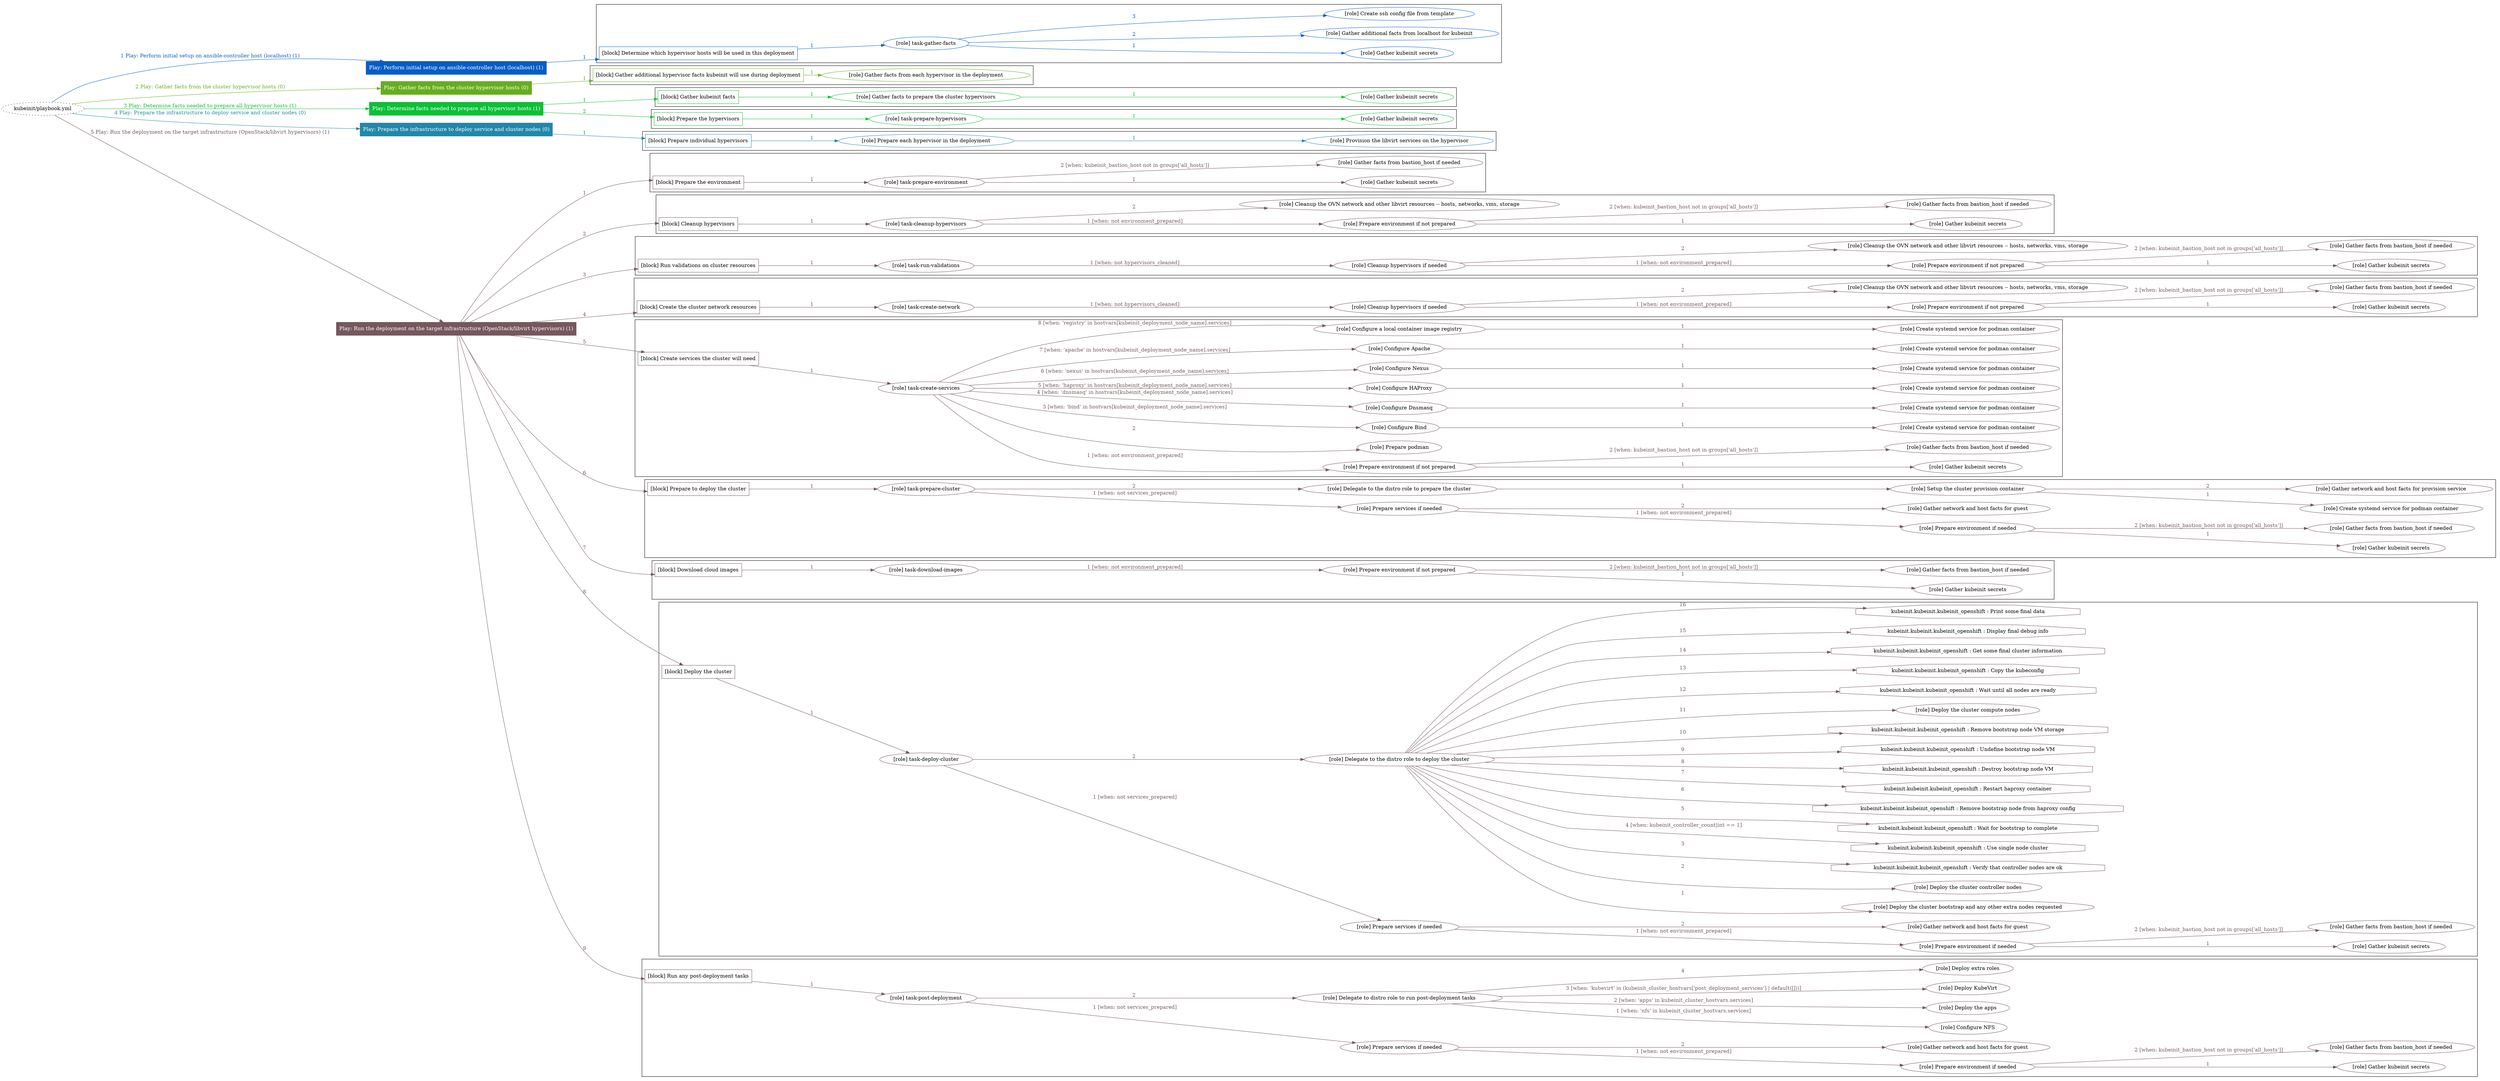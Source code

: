 digraph {
	graph [concentrate=true ordering=in rankdir=LR ratio=fill]
	edge [esep=5 sep=10]
	"kubeinit/playbook.yml" [URL="/home/runner/work/kubeinit/kubeinit/kubeinit/playbook.yml" id=playbook_71c0dbe2 style=dotted]
	"kubeinit/playbook.yml" -> play_5b6b08fa [label="1 Play: Perform initial setup on ansible-controller host (localhost) (1)" color="#075dc5" fontcolor="#075dc5" id=edge_play_5b6b08fa labeltooltip="1 Play: Perform initial setup on ansible-controller host (localhost) (1)" tooltip="1 Play: Perform initial setup on ansible-controller host (localhost) (1)"]
	subgraph "Play: Perform initial setup on ansible-controller host (localhost) (1)" {
		play_5b6b08fa [label="Play: Perform initial setup on ansible-controller host (localhost) (1)" URL="/home/runner/work/kubeinit/kubeinit/kubeinit/playbook.yml" color="#075dc5" fontcolor="#ffffff" id=play_5b6b08fa shape=box style=filled tooltip=localhost]
		play_5b6b08fa -> block_304546f2 [label=1 color="#075dc5" fontcolor="#075dc5" id=edge_block_304546f2 labeltooltip=1 tooltip=1]
		subgraph cluster_block_304546f2 {
			block_304546f2 [label="[block] Determine which hypervisor hosts will be used in this deployment" URL="/home/runner/work/kubeinit/kubeinit/kubeinit/playbook.yml" color="#075dc5" id=block_304546f2 labeltooltip="Determine which hypervisor hosts will be used in this deployment" shape=box tooltip="Determine which hypervisor hosts will be used in this deployment"]
			block_304546f2 -> role_5144be37 [label="1 " color="#075dc5" fontcolor="#075dc5" id=edge_role_5144be37 labeltooltip="1 " tooltip="1 "]
			subgraph "task-gather-facts" {
				role_5144be37 [label="[role] task-gather-facts" URL="/home/runner/work/kubeinit/kubeinit/kubeinit/playbook.yml" color="#075dc5" id=role_5144be37 tooltip="task-gather-facts"]
				role_5144be37 -> role_f1d5d577 [label="1 " color="#075dc5" fontcolor="#075dc5" id=edge_role_f1d5d577 labeltooltip="1 " tooltip="1 "]
				subgraph "Gather kubeinit secrets" {
					role_f1d5d577 [label="[role] Gather kubeinit secrets" URL="/home/runner/.ansible/collections/ansible_collections/kubeinit/kubeinit/roles/kubeinit_prepare/tasks/build_hypervisors_group.yml" color="#075dc5" id=role_f1d5d577 tooltip="Gather kubeinit secrets"]
				}
				role_5144be37 -> role_e6658553 [label="2 " color="#075dc5" fontcolor="#075dc5" id=edge_role_e6658553 labeltooltip="2 " tooltip="2 "]
				subgraph "Gather additional facts from localhost for kubeinit" {
					role_e6658553 [label="[role] Gather additional facts from localhost for kubeinit" URL="/home/runner/.ansible/collections/ansible_collections/kubeinit/kubeinit/roles/kubeinit_prepare/tasks/build_hypervisors_group.yml" color="#075dc5" id=role_e6658553 tooltip="Gather additional facts from localhost for kubeinit"]
				}
				role_5144be37 -> role_def5c39b [label="3 " color="#075dc5" fontcolor="#075dc5" id=edge_role_def5c39b labeltooltip="3 " tooltip="3 "]
				subgraph "Create ssh config file from template" {
					role_def5c39b [label="[role] Create ssh config file from template" URL="/home/runner/.ansible/collections/ansible_collections/kubeinit/kubeinit/roles/kubeinit_prepare/tasks/build_hypervisors_group.yml" color="#075dc5" id=role_def5c39b tooltip="Create ssh config file from template"]
				}
			}
		}
	}
	"kubeinit/playbook.yml" -> play_d10f1d6f [label="2 Play: Gather facts from the cluster hypervisor hosts (0)" color="#65ae1e" fontcolor="#65ae1e" id=edge_play_d10f1d6f labeltooltip="2 Play: Gather facts from the cluster hypervisor hosts (0)" tooltip="2 Play: Gather facts from the cluster hypervisor hosts (0)"]
	subgraph "Play: Gather facts from the cluster hypervisor hosts (0)" {
		play_d10f1d6f [label="Play: Gather facts from the cluster hypervisor hosts (0)" URL="/home/runner/work/kubeinit/kubeinit/kubeinit/playbook.yml" color="#65ae1e" fontcolor="#ffffff" id=play_d10f1d6f shape=box style=filled tooltip="Play: Gather facts from the cluster hypervisor hosts (0)"]
		play_d10f1d6f -> block_d31c86a5 [label=1 color="#65ae1e" fontcolor="#65ae1e" id=edge_block_d31c86a5 labeltooltip=1 tooltip=1]
		subgraph cluster_block_d31c86a5 {
			block_d31c86a5 [label="[block] Gather additional hypervisor facts kubeinit will use during deployment" URL="/home/runner/work/kubeinit/kubeinit/kubeinit/playbook.yml" color="#65ae1e" id=block_d31c86a5 labeltooltip="Gather additional hypervisor facts kubeinit will use during deployment" shape=box tooltip="Gather additional hypervisor facts kubeinit will use during deployment"]
			block_d31c86a5 -> role_151170a3 [label="1 " color="#65ae1e" fontcolor="#65ae1e" id=edge_role_151170a3 labeltooltip="1 " tooltip="1 "]
			subgraph "Gather facts from each hypervisor in the deployment" {
				role_151170a3 [label="[role] Gather facts from each hypervisor in the deployment" URL="/home/runner/work/kubeinit/kubeinit/kubeinit/playbook.yml" color="#65ae1e" id=role_151170a3 tooltip="Gather facts from each hypervisor in the deployment"]
			}
		}
	}
	"kubeinit/playbook.yml" -> play_23b22d09 [label="3 Play: Determine facts needed to prepare all hypervisor hosts (1)" color="#0cc036" fontcolor="#0cc036" id=edge_play_23b22d09 labeltooltip="3 Play: Determine facts needed to prepare all hypervisor hosts (1)" tooltip="3 Play: Determine facts needed to prepare all hypervisor hosts (1)"]
	subgraph "Play: Determine facts needed to prepare all hypervisor hosts (1)" {
		play_23b22d09 [label="Play: Determine facts needed to prepare all hypervisor hosts (1)" URL="/home/runner/work/kubeinit/kubeinit/kubeinit/playbook.yml" color="#0cc036" fontcolor="#ffffff" id=play_23b22d09 shape=box style=filled tooltip=localhost]
		play_23b22d09 -> block_eb93889f [label=1 color="#0cc036" fontcolor="#0cc036" id=edge_block_eb93889f labeltooltip=1 tooltip=1]
		subgraph cluster_block_eb93889f {
			block_eb93889f [label="[block] Gather kubeinit facts" URL="/home/runner/work/kubeinit/kubeinit/kubeinit/playbook.yml" color="#0cc036" id=block_eb93889f labeltooltip="Gather kubeinit facts" shape=box tooltip="Gather kubeinit facts"]
			block_eb93889f -> role_67e2cadd [label="1 " color="#0cc036" fontcolor="#0cc036" id=edge_role_67e2cadd labeltooltip="1 " tooltip="1 "]
			subgraph "Gather facts to prepare the cluster hypervisors" {
				role_67e2cadd [label="[role] Gather facts to prepare the cluster hypervisors" URL="/home/runner/work/kubeinit/kubeinit/kubeinit/playbook.yml" color="#0cc036" id=role_67e2cadd tooltip="Gather facts to prepare the cluster hypervisors"]
				role_67e2cadd -> role_fce13203 [label="1 " color="#0cc036" fontcolor="#0cc036" id=edge_role_fce13203 labeltooltip="1 " tooltip="1 "]
				subgraph "Gather kubeinit secrets" {
					role_fce13203 [label="[role] Gather kubeinit secrets" URL="/home/runner/.ansible/collections/ansible_collections/kubeinit/kubeinit/roles/kubeinit_prepare/tasks/gather_kubeinit_facts.yml" color="#0cc036" id=role_fce13203 tooltip="Gather kubeinit secrets"]
				}
			}
		}
		play_23b22d09 -> block_399ea09a [label=2 color="#0cc036" fontcolor="#0cc036" id=edge_block_399ea09a labeltooltip=2 tooltip=2]
		subgraph cluster_block_399ea09a {
			block_399ea09a [label="[block] Prepare the hypervisors" URL="/home/runner/work/kubeinit/kubeinit/kubeinit/playbook.yml" color="#0cc036" id=block_399ea09a labeltooltip="Prepare the hypervisors" shape=box tooltip="Prepare the hypervisors"]
			block_399ea09a -> role_c9412d50 [label="1 " color="#0cc036" fontcolor="#0cc036" id=edge_role_c9412d50 labeltooltip="1 " tooltip="1 "]
			subgraph "task-prepare-hypervisors" {
				role_c9412d50 [label="[role] task-prepare-hypervisors" URL="/home/runner/work/kubeinit/kubeinit/kubeinit/playbook.yml" color="#0cc036" id=role_c9412d50 tooltip="task-prepare-hypervisors"]
				role_c9412d50 -> role_955b2d4c [label="1 " color="#0cc036" fontcolor="#0cc036" id=edge_role_955b2d4c labeltooltip="1 " tooltip="1 "]
				subgraph "Gather kubeinit secrets" {
					role_955b2d4c [label="[role] Gather kubeinit secrets" URL="/home/runner/.ansible/collections/ansible_collections/kubeinit/kubeinit/roles/kubeinit_prepare/tasks/gather_kubeinit_facts.yml" color="#0cc036" id=role_955b2d4c tooltip="Gather kubeinit secrets"]
				}
			}
		}
	}
	"kubeinit/playbook.yml" -> play_dc8bce1f [label="4 Play: Prepare the infrastructure to deploy service and cluster nodes (0)" color="#2387a9" fontcolor="#2387a9" id=edge_play_dc8bce1f labeltooltip="4 Play: Prepare the infrastructure to deploy service and cluster nodes (0)" tooltip="4 Play: Prepare the infrastructure to deploy service and cluster nodes (0)"]
	subgraph "Play: Prepare the infrastructure to deploy service and cluster nodes (0)" {
		play_dc8bce1f [label="Play: Prepare the infrastructure to deploy service and cluster nodes (0)" URL="/home/runner/work/kubeinit/kubeinit/kubeinit/playbook.yml" color="#2387a9" fontcolor="#ffffff" id=play_dc8bce1f shape=box style=filled tooltip="Play: Prepare the infrastructure to deploy service and cluster nodes (0)"]
		play_dc8bce1f -> block_297a9a16 [label=1 color="#2387a9" fontcolor="#2387a9" id=edge_block_297a9a16 labeltooltip=1 tooltip=1]
		subgraph cluster_block_297a9a16 {
			block_297a9a16 [label="[block] Prepare individual hypervisors" URL="/home/runner/work/kubeinit/kubeinit/kubeinit/playbook.yml" color="#2387a9" id=block_297a9a16 labeltooltip="Prepare individual hypervisors" shape=box tooltip="Prepare individual hypervisors"]
			block_297a9a16 -> role_e7a205c4 [label="1 " color="#2387a9" fontcolor="#2387a9" id=edge_role_e7a205c4 labeltooltip="1 " tooltip="1 "]
			subgraph "Prepare each hypervisor in the deployment" {
				role_e7a205c4 [label="[role] Prepare each hypervisor in the deployment" URL="/home/runner/work/kubeinit/kubeinit/kubeinit/playbook.yml" color="#2387a9" id=role_e7a205c4 tooltip="Prepare each hypervisor in the deployment"]
				role_e7a205c4 -> role_984a46a5 [label="1 " color="#2387a9" fontcolor="#2387a9" id=edge_role_984a46a5 labeltooltip="1 " tooltip="1 "]
				subgraph "Provision the libvirt services on the hypervisor" {
					role_984a46a5 [label="[role] Provision the libvirt services on the hypervisor" URL="/home/runner/.ansible/collections/ansible_collections/kubeinit/kubeinit/roles/kubeinit_prepare/tasks/prepare_hypervisor.yml" color="#2387a9" id=role_984a46a5 tooltip="Provision the libvirt services on the hypervisor"]
				}
			}
		}
	}
	"kubeinit/playbook.yml" -> play_59b4e362 [label="5 Play: Run the deployment on the target infrastructure (OpenStack/libvirt hypervisors) (1)" color="#74585d" fontcolor="#74585d" id=edge_play_59b4e362 labeltooltip="5 Play: Run the deployment on the target infrastructure (OpenStack/libvirt hypervisors) (1)" tooltip="5 Play: Run the deployment on the target infrastructure (OpenStack/libvirt hypervisors) (1)"]
	subgraph "Play: Run the deployment on the target infrastructure (OpenStack/libvirt hypervisors) (1)" {
		play_59b4e362 [label="Play: Run the deployment on the target infrastructure (OpenStack/libvirt hypervisors) (1)" URL="/home/runner/work/kubeinit/kubeinit/kubeinit/playbook.yml" color="#74585d" fontcolor="#ffffff" id=play_59b4e362 shape=box style=filled tooltip=localhost]
		play_59b4e362 -> block_cc160a7b [label=1 color="#74585d" fontcolor="#74585d" id=edge_block_cc160a7b labeltooltip=1 tooltip=1]
		subgraph cluster_block_cc160a7b {
			block_cc160a7b [label="[block] Prepare the environment" URL="/home/runner/work/kubeinit/kubeinit/kubeinit/playbook.yml" color="#74585d" id=block_cc160a7b labeltooltip="Prepare the environment" shape=box tooltip="Prepare the environment"]
			block_cc160a7b -> role_a86e1a6e [label="1 " color="#74585d" fontcolor="#74585d" id=edge_role_a86e1a6e labeltooltip="1 " tooltip="1 "]
			subgraph "task-prepare-environment" {
				role_a86e1a6e [label="[role] task-prepare-environment" URL="/home/runner/work/kubeinit/kubeinit/kubeinit/playbook.yml" color="#74585d" id=role_a86e1a6e tooltip="task-prepare-environment"]
				role_a86e1a6e -> role_e43a632d [label="1 " color="#74585d" fontcolor="#74585d" id=edge_role_e43a632d labeltooltip="1 " tooltip="1 "]
				subgraph "Gather kubeinit secrets" {
					role_e43a632d [label="[role] Gather kubeinit secrets" URL="/home/runner/.ansible/collections/ansible_collections/kubeinit/kubeinit/roles/kubeinit_prepare/tasks/gather_kubeinit_facts.yml" color="#74585d" id=role_e43a632d tooltip="Gather kubeinit secrets"]
				}
				role_a86e1a6e -> role_317d633f [label="2 [when: kubeinit_bastion_host not in groups['all_hosts']]" color="#74585d" fontcolor="#74585d" id=edge_role_317d633f labeltooltip="2 [when: kubeinit_bastion_host not in groups['all_hosts']]" tooltip="2 [when: kubeinit_bastion_host not in groups['all_hosts']]"]
				subgraph "Gather facts from bastion_host if needed" {
					role_317d633f [label="[role] Gather facts from bastion_host if needed" URL="/home/runner/.ansible/collections/ansible_collections/kubeinit/kubeinit/roles/kubeinit_prepare/tasks/main.yml" color="#74585d" id=role_317d633f tooltip="Gather facts from bastion_host if needed"]
				}
			}
		}
		play_59b4e362 -> block_7027ac66 [label=2 color="#74585d" fontcolor="#74585d" id=edge_block_7027ac66 labeltooltip=2 tooltip=2]
		subgraph cluster_block_7027ac66 {
			block_7027ac66 [label="[block] Cleanup hypervisors" URL="/home/runner/work/kubeinit/kubeinit/kubeinit/playbook.yml" color="#74585d" id=block_7027ac66 labeltooltip="Cleanup hypervisors" shape=box tooltip="Cleanup hypervisors"]
			block_7027ac66 -> role_b6f455d6 [label="1 " color="#74585d" fontcolor="#74585d" id=edge_role_b6f455d6 labeltooltip="1 " tooltip="1 "]
			subgraph "task-cleanup-hypervisors" {
				role_b6f455d6 [label="[role] task-cleanup-hypervisors" URL="/home/runner/work/kubeinit/kubeinit/kubeinit/playbook.yml" color="#74585d" id=role_b6f455d6 tooltip="task-cleanup-hypervisors"]
				role_b6f455d6 -> role_8402fd2d [label="1 [when: not environment_prepared]" color="#74585d" fontcolor="#74585d" id=edge_role_8402fd2d labeltooltip="1 [when: not environment_prepared]" tooltip="1 [when: not environment_prepared]"]
				subgraph "Prepare environment if not prepared" {
					role_8402fd2d [label="[role] Prepare environment if not prepared" URL="/home/runner/.ansible/collections/ansible_collections/kubeinit/kubeinit/roles/kubeinit_libvirt/tasks/cleanup_hypervisors.yml" color="#74585d" id=role_8402fd2d tooltip="Prepare environment if not prepared"]
					role_8402fd2d -> role_ddf96b5e [label="1 " color="#74585d" fontcolor="#74585d" id=edge_role_ddf96b5e labeltooltip="1 " tooltip="1 "]
					subgraph "Gather kubeinit secrets" {
						role_ddf96b5e [label="[role] Gather kubeinit secrets" URL="/home/runner/.ansible/collections/ansible_collections/kubeinit/kubeinit/roles/kubeinit_prepare/tasks/gather_kubeinit_facts.yml" color="#74585d" id=role_ddf96b5e tooltip="Gather kubeinit secrets"]
					}
					role_8402fd2d -> role_37bb50c0 [label="2 [when: kubeinit_bastion_host not in groups['all_hosts']]" color="#74585d" fontcolor="#74585d" id=edge_role_37bb50c0 labeltooltip="2 [when: kubeinit_bastion_host not in groups['all_hosts']]" tooltip="2 [when: kubeinit_bastion_host not in groups['all_hosts']]"]
					subgraph "Gather facts from bastion_host if needed" {
						role_37bb50c0 [label="[role] Gather facts from bastion_host if needed" URL="/home/runner/.ansible/collections/ansible_collections/kubeinit/kubeinit/roles/kubeinit_prepare/tasks/main.yml" color="#74585d" id=role_37bb50c0 tooltip="Gather facts from bastion_host if needed"]
					}
				}
				role_b6f455d6 -> role_d1b14014 [label="2 " color="#74585d" fontcolor="#74585d" id=edge_role_d1b14014 labeltooltip="2 " tooltip="2 "]
				subgraph "Cleanup the OVN network and other libvirt resources -- hosts, networks, vms, storage" {
					role_d1b14014 [label="[role] Cleanup the OVN network and other libvirt resources -- hosts, networks, vms, storage" URL="/home/runner/.ansible/collections/ansible_collections/kubeinit/kubeinit/roles/kubeinit_libvirt/tasks/cleanup_hypervisors.yml" color="#74585d" id=role_d1b14014 tooltip="Cleanup the OVN network and other libvirt resources -- hosts, networks, vms, storage"]
				}
			}
		}
		play_59b4e362 -> block_842c8b9d [label=3 color="#74585d" fontcolor="#74585d" id=edge_block_842c8b9d labeltooltip=3 tooltip=3]
		subgraph cluster_block_842c8b9d {
			block_842c8b9d [label="[block] Run validations on cluster resources" URL="/home/runner/work/kubeinit/kubeinit/kubeinit/playbook.yml" color="#74585d" id=block_842c8b9d labeltooltip="Run validations on cluster resources" shape=box tooltip="Run validations on cluster resources"]
			block_842c8b9d -> role_9da81d65 [label="1 " color="#74585d" fontcolor="#74585d" id=edge_role_9da81d65 labeltooltip="1 " tooltip="1 "]
			subgraph "task-run-validations" {
				role_9da81d65 [label="[role] task-run-validations" URL="/home/runner/work/kubeinit/kubeinit/kubeinit/playbook.yml" color="#74585d" id=role_9da81d65 tooltip="task-run-validations"]
				role_9da81d65 -> role_cfac234d [label="1 [when: not hypervisors_cleaned]" color="#74585d" fontcolor="#74585d" id=edge_role_cfac234d labeltooltip="1 [when: not hypervisors_cleaned]" tooltip="1 [when: not hypervisors_cleaned]"]
				subgraph "Cleanup hypervisors if needed" {
					role_cfac234d [label="[role] Cleanup hypervisors if needed" URL="/home/runner/.ansible/collections/ansible_collections/kubeinit/kubeinit/roles/kubeinit_validations/tasks/main.yml" color="#74585d" id=role_cfac234d tooltip="Cleanup hypervisors if needed"]
					role_cfac234d -> role_d41368c5 [label="1 [when: not environment_prepared]" color="#74585d" fontcolor="#74585d" id=edge_role_d41368c5 labeltooltip="1 [when: not environment_prepared]" tooltip="1 [when: not environment_prepared]"]
					subgraph "Prepare environment if not prepared" {
						role_d41368c5 [label="[role] Prepare environment if not prepared" URL="/home/runner/.ansible/collections/ansible_collections/kubeinit/kubeinit/roles/kubeinit_libvirt/tasks/cleanup_hypervisors.yml" color="#74585d" id=role_d41368c5 tooltip="Prepare environment if not prepared"]
						role_d41368c5 -> role_0a833455 [label="1 " color="#74585d" fontcolor="#74585d" id=edge_role_0a833455 labeltooltip="1 " tooltip="1 "]
						subgraph "Gather kubeinit secrets" {
							role_0a833455 [label="[role] Gather kubeinit secrets" URL="/home/runner/.ansible/collections/ansible_collections/kubeinit/kubeinit/roles/kubeinit_prepare/tasks/gather_kubeinit_facts.yml" color="#74585d" id=role_0a833455 tooltip="Gather kubeinit secrets"]
						}
						role_d41368c5 -> role_ce3617e3 [label="2 [when: kubeinit_bastion_host not in groups['all_hosts']]" color="#74585d" fontcolor="#74585d" id=edge_role_ce3617e3 labeltooltip="2 [when: kubeinit_bastion_host not in groups['all_hosts']]" tooltip="2 [when: kubeinit_bastion_host not in groups['all_hosts']]"]
						subgraph "Gather facts from bastion_host if needed" {
							role_ce3617e3 [label="[role] Gather facts from bastion_host if needed" URL="/home/runner/.ansible/collections/ansible_collections/kubeinit/kubeinit/roles/kubeinit_prepare/tasks/main.yml" color="#74585d" id=role_ce3617e3 tooltip="Gather facts from bastion_host if needed"]
						}
					}
					role_cfac234d -> role_db62f1ba [label="2 " color="#74585d" fontcolor="#74585d" id=edge_role_db62f1ba labeltooltip="2 " tooltip="2 "]
					subgraph "Cleanup the OVN network and other libvirt resources -- hosts, networks, vms, storage" {
						role_db62f1ba [label="[role] Cleanup the OVN network and other libvirt resources -- hosts, networks, vms, storage" URL="/home/runner/.ansible/collections/ansible_collections/kubeinit/kubeinit/roles/kubeinit_libvirt/tasks/cleanup_hypervisors.yml" color="#74585d" id=role_db62f1ba tooltip="Cleanup the OVN network and other libvirt resources -- hosts, networks, vms, storage"]
					}
				}
			}
		}
		play_59b4e362 -> block_bb847a99 [label=4 color="#74585d" fontcolor="#74585d" id=edge_block_bb847a99 labeltooltip=4 tooltip=4]
		subgraph cluster_block_bb847a99 {
			block_bb847a99 [label="[block] Create the cluster network resources" URL="/home/runner/work/kubeinit/kubeinit/kubeinit/playbook.yml" color="#74585d" id=block_bb847a99 labeltooltip="Create the cluster network resources" shape=box tooltip="Create the cluster network resources"]
			block_bb847a99 -> role_8d807e16 [label="1 " color="#74585d" fontcolor="#74585d" id=edge_role_8d807e16 labeltooltip="1 " tooltip="1 "]
			subgraph "task-create-network" {
				role_8d807e16 [label="[role] task-create-network" URL="/home/runner/work/kubeinit/kubeinit/kubeinit/playbook.yml" color="#74585d" id=role_8d807e16 tooltip="task-create-network"]
				role_8d807e16 -> role_b07f5e65 [label="1 [when: not hypervisors_cleaned]" color="#74585d" fontcolor="#74585d" id=edge_role_b07f5e65 labeltooltip="1 [when: not hypervisors_cleaned]" tooltip="1 [when: not hypervisors_cleaned]"]
				subgraph "Cleanup hypervisors if needed" {
					role_b07f5e65 [label="[role] Cleanup hypervisors if needed" URL="/home/runner/.ansible/collections/ansible_collections/kubeinit/kubeinit/roles/kubeinit_libvirt/tasks/create_network.yml" color="#74585d" id=role_b07f5e65 tooltip="Cleanup hypervisors if needed"]
					role_b07f5e65 -> role_5ef764a7 [label="1 [when: not environment_prepared]" color="#74585d" fontcolor="#74585d" id=edge_role_5ef764a7 labeltooltip="1 [when: not environment_prepared]" tooltip="1 [when: not environment_prepared]"]
					subgraph "Prepare environment if not prepared" {
						role_5ef764a7 [label="[role] Prepare environment if not prepared" URL="/home/runner/.ansible/collections/ansible_collections/kubeinit/kubeinit/roles/kubeinit_libvirt/tasks/cleanup_hypervisors.yml" color="#74585d" id=role_5ef764a7 tooltip="Prepare environment if not prepared"]
						role_5ef764a7 -> role_1752fd45 [label="1 " color="#74585d" fontcolor="#74585d" id=edge_role_1752fd45 labeltooltip="1 " tooltip="1 "]
						subgraph "Gather kubeinit secrets" {
							role_1752fd45 [label="[role] Gather kubeinit secrets" URL="/home/runner/.ansible/collections/ansible_collections/kubeinit/kubeinit/roles/kubeinit_prepare/tasks/gather_kubeinit_facts.yml" color="#74585d" id=role_1752fd45 tooltip="Gather kubeinit secrets"]
						}
						role_5ef764a7 -> role_2ed916a2 [label="2 [when: kubeinit_bastion_host not in groups['all_hosts']]" color="#74585d" fontcolor="#74585d" id=edge_role_2ed916a2 labeltooltip="2 [when: kubeinit_bastion_host not in groups['all_hosts']]" tooltip="2 [when: kubeinit_bastion_host not in groups['all_hosts']]"]
						subgraph "Gather facts from bastion_host if needed" {
							role_2ed916a2 [label="[role] Gather facts from bastion_host if needed" URL="/home/runner/.ansible/collections/ansible_collections/kubeinit/kubeinit/roles/kubeinit_prepare/tasks/main.yml" color="#74585d" id=role_2ed916a2 tooltip="Gather facts from bastion_host if needed"]
						}
					}
					role_b07f5e65 -> role_a815851c [label="2 " color="#74585d" fontcolor="#74585d" id=edge_role_a815851c labeltooltip="2 " tooltip="2 "]
					subgraph "Cleanup the OVN network and other libvirt resources -- hosts, networks, vms, storage" {
						role_a815851c [label="[role] Cleanup the OVN network and other libvirt resources -- hosts, networks, vms, storage" URL="/home/runner/.ansible/collections/ansible_collections/kubeinit/kubeinit/roles/kubeinit_libvirt/tasks/cleanup_hypervisors.yml" color="#74585d" id=role_a815851c tooltip="Cleanup the OVN network and other libvirt resources -- hosts, networks, vms, storage"]
					}
				}
			}
		}
		play_59b4e362 -> block_77c3f21c [label=5 color="#74585d" fontcolor="#74585d" id=edge_block_77c3f21c labeltooltip=5 tooltip=5]
		subgraph cluster_block_77c3f21c {
			block_77c3f21c [label="[block] Create services the cluster will need" URL="/home/runner/work/kubeinit/kubeinit/kubeinit/playbook.yml" color="#74585d" id=block_77c3f21c labeltooltip="Create services the cluster will need" shape=box tooltip="Create services the cluster will need"]
			block_77c3f21c -> role_6394a6f6 [label="1 " color="#74585d" fontcolor="#74585d" id=edge_role_6394a6f6 labeltooltip="1 " tooltip="1 "]
			subgraph "task-create-services" {
				role_6394a6f6 [label="[role] task-create-services" URL="/home/runner/work/kubeinit/kubeinit/kubeinit/playbook.yml" color="#74585d" id=role_6394a6f6 tooltip="task-create-services"]
				role_6394a6f6 -> role_897e0b29 [label="1 [when: not environment_prepared]" color="#74585d" fontcolor="#74585d" id=edge_role_897e0b29 labeltooltip="1 [when: not environment_prepared]" tooltip="1 [when: not environment_prepared]"]
				subgraph "Prepare environment if not prepared" {
					role_897e0b29 [label="[role] Prepare environment if not prepared" URL="/home/runner/.ansible/collections/ansible_collections/kubeinit/kubeinit/roles/kubeinit_services/tasks/main.yml" color="#74585d" id=role_897e0b29 tooltip="Prepare environment if not prepared"]
					role_897e0b29 -> role_6c2b7501 [label="1 " color="#74585d" fontcolor="#74585d" id=edge_role_6c2b7501 labeltooltip="1 " tooltip="1 "]
					subgraph "Gather kubeinit secrets" {
						role_6c2b7501 [label="[role] Gather kubeinit secrets" URL="/home/runner/.ansible/collections/ansible_collections/kubeinit/kubeinit/roles/kubeinit_prepare/tasks/gather_kubeinit_facts.yml" color="#74585d" id=role_6c2b7501 tooltip="Gather kubeinit secrets"]
					}
					role_897e0b29 -> role_57271df8 [label="2 [when: kubeinit_bastion_host not in groups['all_hosts']]" color="#74585d" fontcolor="#74585d" id=edge_role_57271df8 labeltooltip="2 [when: kubeinit_bastion_host not in groups['all_hosts']]" tooltip="2 [when: kubeinit_bastion_host not in groups['all_hosts']]"]
					subgraph "Gather facts from bastion_host if needed" {
						role_57271df8 [label="[role] Gather facts from bastion_host if needed" URL="/home/runner/.ansible/collections/ansible_collections/kubeinit/kubeinit/roles/kubeinit_prepare/tasks/main.yml" color="#74585d" id=role_57271df8 tooltip="Gather facts from bastion_host if needed"]
					}
				}
				role_6394a6f6 -> role_832a4c24 [label="2 " color="#74585d" fontcolor="#74585d" id=edge_role_832a4c24 labeltooltip="2 " tooltip="2 "]
				subgraph "Prepare podman" {
					role_832a4c24 [label="[role] Prepare podman" URL="/home/runner/.ansible/collections/ansible_collections/kubeinit/kubeinit/roles/kubeinit_services/tasks/00_create_service_pod.yml" color="#74585d" id=role_832a4c24 tooltip="Prepare podman"]
				}
				role_6394a6f6 -> role_e8d40884 [label="3 [when: 'bind' in hostvars[kubeinit_deployment_node_name].services]" color="#74585d" fontcolor="#74585d" id=edge_role_e8d40884 labeltooltip="3 [when: 'bind' in hostvars[kubeinit_deployment_node_name].services]" tooltip="3 [when: 'bind' in hostvars[kubeinit_deployment_node_name].services]"]
				subgraph "Configure Bind" {
					role_e8d40884 [label="[role] Configure Bind" URL="/home/runner/.ansible/collections/ansible_collections/kubeinit/kubeinit/roles/kubeinit_services/tasks/start_services_containers.yml" color="#74585d" id=role_e8d40884 tooltip="Configure Bind"]
					role_e8d40884 -> role_f716ead9 [label="1 " color="#74585d" fontcolor="#74585d" id=edge_role_f716ead9 labeltooltip="1 " tooltip="1 "]
					subgraph "Create systemd service for podman container" {
						role_f716ead9 [label="[role] Create systemd service for podman container" URL="/home/runner/.ansible/collections/ansible_collections/kubeinit/kubeinit/roles/kubeinit_bind/tasks/main.yml" color="#74585d" id=role_f716ead9 tooltip="Create systemd service for podman container"]
					}
				}
				role_6394a6f6 -> role_a596243b [label="4 [when: 'dnsmasq' in hostvars[kubeinit_deployment_node_name].services]" color="#74585d" fontcolor="#74585d" id=edge_role_a596243b labeltooltip="4 [when: 'dnsmasq' in hostvars[kubeinit_deployment_node_name].services]" tooltip="4 [when: 'dnsmasq' in hostvars[kubeinit_deployment_node_name].services]"]
				subgraph "Configure Dnsmasq" {
					role_a596243b [label="[role] Configure Dnsmasq" URL="/home/runner/.ansible/collections/ansible_collections/kubeinit/kubeinit/roles/kubeinit_services/tasks/start_services_containers.yml" color="#74585d" id=role_a596243b tooltip="Configure Dnsmasq"]
					role_a596243b -> role_2615e3b7 [label="1 " color="#74585d" fontcolor="#74585d" id=edge_role_2615e3b7 labeltooltip="1 " tooltip="1 "]
					subgraph "Create systemd service for podman container" {
						role_2615e3b7 [label="[role] Create systemd service for podman container" URL="/home/runner/.ansible/collections/ansible_collections/kubeinit/kubeinit/roles/kubeinit_dnsmasq/tasks/main.yml" color="#74585d" id=role_2615e3b7 tooltip="Create systemd service for podman container"]
					}
				}
				role_6394a6f6 -> role_81757305 [label="5 [when: 'haproxy' in hostvars[kubeinit_deployment_node_name].services]" color="#74585d" fontcolor="#74585d" id=edge_role_81757305 labeltooltip="5 [when: 'haproxy' in hostvars[kubeinit_deployment_node_name].services]" tooltip="5 [when: 'haproxy' in hostvars[kubeinit_deployment_node_name].services]"]
				subgraph "Configure HAProxy" {
					role_81757305 [label="[role] Configure HAProxy" URL="/home/runner/.ansible/collections/ansible_collections/kubeinit/kubeinit/roles/kubeinit_services/tasks/start_services_containers.yml" color="#74585d" id=role_81757305 tooltip="Configure HAProxy"]
					role_81757305 -> role_5b134c84 [label="1 " color="#74585d" fontcolor="#74585d" id=edge_role_5b134c84 labeltooltip="1 " tooltip="1 "]
					subgraph "Create systemd service for podman container" {
						role_5b134c84 [label="[role] Create systemd service for podman container" URL="/home/runner/.ansible/collections/ansible_collections/kubeinit/kubeinit/roles/kubeinit_haproxy/tasks/main.yml" color="#74585d" id=role_5b134c84 tooltip="Create systemd service for podman container"]
					}
				}
				role_6394a6f6 -> role_6f4e94c2 [label="6 [when: 'nexus' in hostvars[kubeinit_deployment_node_name].services]" color="#74585d" fontcolor="#74585d" id=edge_role_6f4e94c2 labeltooltip="6 [when: 'nexus' in hostvars[kubeinit_deployment_node_name].services]" tooltip="6 [when: 'nexus' in hostvars[kubeinit_deployment_node_name].services]"]
				subgraph "Configure Nexus" {
					role_6f4e94c2 [label="[role] Configure Nexus" URL="/home/runner/.ansible/collections/ansible_collections/kubeinit/kubeinit/roles/kubeinit_services/tasks/start_services_containers.yml" color="#74585d" id=role_6f4e94c2 tooltip="Configure Nexus"]
					role_6f4e94c2 -> role_bc976a5c [label="1 " color="#74585d" fontcolor="#74585d" id=edge_role_bc976a5c labeltooltip="1 " tooltip="1 "]
					subgraph "Create systemd service for podman container" {
						role_bc976a5c [label="[role] Create systemd service for podman container" URL="/home/runner/.ansible/collections/ansible_collections/kubeinit/kubeinit/roles/kubeinit_nexus/tasks/main.yml" color="#74585d" id=role_bc976a5c tooltip="Create systemd service for podman container"]
					}
				}
				role_6394a6f6 -> role_9581c7ea [label="7 [when: 'apache' in hostvars[kubeinit_deployment_node_name].services]" color="#74585d" fontcolor="#74585d" id=edge_role_9581c7ea labeltooltip="7 [when: 'apache' in hostvars[kubeinit_deployment_node_name].services]" tooltip="7 [when: 'apache' in hostvars[kubeinit_deployment_node_name].services]"]
				subgraph "Configure Apache" {
					role_9581c7ea [label="[role] Configure Apache" URL="/home/runner/.ansible/collections/ansible_collections/kubeinit/kubeinit/roles/kubeinit_services/tasks/start_services_containers.yml" color="#74585d" id=role_9581c7ea tooltip="Configure Apache"]
					role_9581c7ea -> role_b29bd765 [label="1 " color="#74585d" fontcolor="#74585d" id=edge_role_b29bd765 labeltooltip="1 " tooltip="1 "]
					subgraph "Create systemd service for podman container" {
						role_b29bd765 [label="[role] Create systemd service for podman container" URL="/home/runner/.ansible/collections/ansible_collections/kubeinit/kubeinit/roles/kubeinit_apache/tasks/main.yml" color="#74585d" id=role_b29bd765 tooltip="Create systemd service for podman container"]
					}
				}
				role_6394a6f6 -> role_3d261035 [label="8 [when: 'registry' in hostvars[kubeinit_deployment_node_name].services]" color="#74585d" fontcolor="#74585d" id=edge_role_3d261035 labeltooltip="8 [when: 'registry' in hostvars[kubeinit_deployment_node_name].services]" tooltip="8 [when: 'registry' in hostvars[kubeinit_deployment_node_name].services]"]
				subgraph "Configure a local container image registry" {
					role_3d261035 [label="[role] Configure a local container image registry" URL="/home/runner/.ansible/collections/ansible_collections/kubeinit/kubeinit/roles/kubeinit_services/tasks/start_services_containers.yml" color="#74585d" id=role_3d261035 tooltip="Configure a local container image registry"]
					role_3d261035 -> role_1d740c3a [label="1 " color="#74585d" fontcolor="#74585d" id=edge_role_1d740c3a labeltooltip="1 " tooltip="1 "]
					subgraph "Create systemd service for podman container" {
						role_1d740c3a [label="[role] Create systemd service for podman container" URL="/home/runner/.ansible/collections/ansible_collections/kubeinit/kubeinit/roles/kubeinit_registry/tasks/main.yml" color="#74585d" id=role_1d740c3a tooltip="Create systemd service for podman container"]
					}
				}
			}
		}
		play_59b4e362 -> block_3d116e45 [label=6 color="#74585d" fontcolor="#74585d" id=edge_block_3d116e45 labeltooltip=6 tooltip=6]
		subgraph cluster_block_3d116e45 {
			block_3d116e45 [label="[block] Prepare to deploy the cluster" URL="/home/runner/work/kubeinit/kubeinit/kubeinit/playbook.yml" color="#74585d" id=block_3d116e45 labeltooltip="Prepare to deploy the cluster" shape=box tooltip="Prepare to deploy the cluster"]
			block_3d116e45 -> role_8f558169 [label="1 " color="#74585d" fontcolor="#74585d" id=edge_role_8f558169 labeltooltip="1 " tooltip="1 "]
			subgraph "task-prepare-cluster" {
				role_8f558169 [label="[role] task-prepare-cluster" URL="/home/runner/work/kubeinit/kubeinit/kubeinit/playbook.yml" color="#74585d" id=role_8f558169 tooltip="task-prepare-cluster"]
				role_8f558169 -> role_57e91fbb [label="1 [when: not services_prepared]" color="#74585d" fontcolor="#74585d" id=edge_role_57e91fbb labeltooltip="1 [when: not services_prepared]" tooltip="1 [when: not services_prepared]"]
				subgraph "Prepare services if needed" {
					role_57e91fbb [label="[role] Prepare services if needed" URL="/home/runner/.ansible/collections/ansible_collections/kubeinit/kubeinit/roles/kubeinit_prepare/tasks/prepare_cluster.yml" color="#74585d" id=role_57e91fbb tooltip="Prepare services if needed"]
					role_57e91fbb -> role_4f3b7fb8 [label="1 [when: not environment_prepared]" color="#74585d" fontcolor="#74585d" id=edge_role_4f3b7fb8 labeltooltip="1 [when: not environment_prepared]" tooltip="1 [when: not environment_prepared]"]
					subgraph "Prepare environment if needed" {
						role_4f3b7fb8 [label="[role] Prepare environment if needed" URL="/home/runner/.ansible/collections/ansible_collections/kubeinit/kubeinit/roles/kubeinit_services/tasks/prepare_services.yml" color="#74585d" id=role_4f3b7fb8 tooltip="Prepare environment if needed"]
						role_4f3b7fb8 -> role_15b8cebc [label="1 " color="#74585d" fontcolor="#74585d" id=edge_role_15b8cebc labeltooltip="1 " tooltip="1 "]
						subgraph "Gather kubeinit secrets" {
							role_15b8cebc [label="[role] Gather kubeinit secrets" URL="/home/runner/.ansible/collections/ansible_collections/kubeinit/kubeinit/roles/kubeinit_prepare/tasks/gather_kubeinit_facts.yml" color="#74585d" id=role_15b8cebc tooltip="Gather kubeinit secrets"]
						}
						role_4f3b7fb8 -> role_9f07d467 [label="2 [when: kubeinit_bastion_host not in groups['all_hosts']]" color="#74585d" fontcolor="#74585d" id=edge_role_9f07d467 labeltooltip="2 [when: kubeinit_bastion_host not in groups['all_hosts']]" tooltip="2 [when: kubeinit_bastion_host not in groups['all_hosts']]"]
						subgraph "Gather facts from bastion_host if needed" {
							role_9f07d467 [label="[role] Gather facts from bastion_host if needed" URL="/home/runner/.ansible/collections/ansible_collections/kubeinit/kubeinit/roles/kubeinit_prepare/tasks/main.yml" color="#74585d" id=role_9f07d467 tooltip="Gather facts from bastion_host if needed"]
						}
					}
					role_57e91fbb -> role_55bb1ecf [label="2 " color="#74585d" fontcolor="#74585d" id=edge_role_55bb1ecf labeltooltip="2 " tooltip="2 "]
					subgraph "Gather network and host facts for guest" {
						role_55bb1ecf [label="[role] Gather network and host facts for guest" URL="/home/runner/.ansible/collections/ansible_collections/kubeinit/kubeinit/roles/kubeinit_services/tasks/prepare_services.yml" color="#74585d" id=role_55bb1ecf tooltip="Gather network and host facts for guest"]
					}
				}
				role_8f558169 -> role_647fbb14 [label="2 " color="#74585d" fontcolor="#74585d" id=edge_role_647fbb14 labeltooltip="2 " tooltip="2 "]
				subgraph "Delegate to the distro role to prepare the cluster" {
					role_647fbb14 [label="[role] Delegate to the distro role to prepare the cluster" URL="/home/runner/.ansible/collections/ansible_collections/kubeinit/kubeinit/roles/kubeinit_prepare/tasks/prepare_cluster.yml" color="#74585d" id=role_647fbb14 tooltip="Delegate to the distro role to prepare the cluster"]
					role_647fbb14 -> role_dff01f9d [label="1 " color="#74585d" fontcolor="#74585d" id=edge_role_dff01f9d labeltooltip="1 " tooltip="1 "]
					subgraph "Setup the cluster provision container" {
						role_dff01f9d [label="[role] Setup the cluster provision container" URL="/home/runner/.ansible/collections/ansible_collections/kubeinit/kubeinit/roles/kubeinit_openshift/tasks/prepare_cluster.yml" color="#74585d" id=role_dff01f9d tooltip="Setup the cluster provision container"]
						role_dff01f9d -> role_17715348 [label="1 " color="#74585d" fontcolor="#74585d" id=edge_role_17715348 labeltooltip="1 " tooltip="1 "]
						subgraph "Create systemd service for podman container" {
							role_17715348 [label="[role] Create systemd service for podman container" URL="/home/runner/.ansible/collections/ansible_collections/kubeinit/kubeinit/roles/kubeinit_services/tasks/create_provision_container.yml" color="#74585d" id=role_17715348 tooltip="Create systemd service for podman container"]
						}
						role_dff01f9d -> role_0d320192 [label="2 " color="#74585d" fontcolor="#74585d" id=edge_role_0d320192 labeltooltip="2 " tooltip="2 "]
						subgraph "Gather network and host facts for provision service" {
							role_0d320192 [label="[role] Gather network and host facts for provision service" URL="/home/runner/.ansible/collections/ansible_collections/kubeinit/kubeinit/roles/kubeinit_services/tasks/create_provision_container.yml" color="#74585d" id=role_0d320192 tooltip="Gather network and host facts for provision service"]
						}
					}
				}
			}
		}
		play_59b4e362 -> block_84b96e9f [label=7 color="#74585d" fontcolor="#74585d" id=edge_block_84b96e9f labeltooltip=7 tooltip=7]
		subgraph cluster_block_84b96e9f {
			block_84b96e9f [label="[block] Download cloud images" URL="/home/runner/work/kubeinit/kubeinit/kubeinit/playbook.yml" color="#74585d" id=block_84b96e9f labeltooltip="Download cloud images" shape=box tooltip="Download cloud images"]
			block_84b96e9f -> role_ff6645a4 [label="1 " color="#74585d" fontcolor="#74585d" id=edge_role_ff6645a4 labeltooltip="1 " tooltip="1 "]
			subgraph "task-download-images" {
				role_ff6645a4 [label="[role] task-download-images" URL="/home/runner/work/kubeinit/kubeinit/kubeinit/playbook.yml" color="#74585d" id=role_ff6645a4 tooltip="task-download-images"]
				role_ff6645a4 -> role_e330f9a1 [label="1 [when: not environment_prepared]" color="#74585d" fontcolor="#74585d" id=edge_role_e330f9a1 labeltooltip="1 [when: not environment_prepared]" tooltip="1 [when: not environment_prepared]"]
				subgraph "Prepare environment if not prepared" {
					role_e330f9a1 [label="[role] Prepare environment if not prepared" URL="/home/runner/.ansible/collections/ansible_collections/kubeinit/kubeinit/roles/kubeinit_libvirt/tasks/download_cloud_images.yml" color="#74585d" id=role_e330f9a1 tooltip="Prepare environment if not prepared"]
					role_e330f9a1 -> role_93a62574 [label="1 " color="#74585d" fontcolor="#74585d" id=edge_role_93a62574 labeltooltip="1 " tooltip="1 "]
					subgraph "Gather kubeinit secrets" {
						role_93a62574 [label="[role] Gather kubeinit secrets" URL="/home/runner/.ansible/collections/ansible_collections/kubeinit/kubeinit/roles/kubeinit_prepare/tasks/gather_kubeinit_facts.yml" color="#74585d" id=role_93a62574 tooltip="Gather kubeinit secrets"]
					}
					role_e330f9a1 -> role_c00d44a6 [label="2 [when: kubeinit_bastion_host not in groups['all_hosts']]" color="#74585d" fontcolor="#74585d" id=edge_role_c00d44a6 labeltooltip="2 [when: kubeinit_bastion_host not in groups['all_hosts']]" tooltip="2 [when: kubeinit_bastion_host not in groups['all_hosts']]"]
					subgraph "Gather facts from bastion_host if needed" {
						role_c00d44a6 [label="[role] Gather facts from bastion_host if needed" URL="/home/runner/.ansible/collections/ansible_collections/kubeinit/kubeinit/roles/kubeinit_prepare/tasks/main.yml" color="#74585d" id=role_c00d44a6 tooltip="Gather facts from bastion_host if needed"]
					}
				}
			}
		}
		play_59b4e362 -> block_840a9134 [label=8 color="#74585d" fontcolor="#74585d" id=edge_block_840a9134 labeltooltip=8 tooltip=8]
		subgraph cluster_block_840a9134 {
			block_840a9134 [label="[block] Deploy the cluster" URL="/home/runner/work/kubeinit/kubeinit/kubeinit/playbook.yml" color="#74585d" id=block_840a9134 labeltooltip="Deploy the cluster" shape=box tooltip="Deploy the cluster"]
			block_840a9134 -> role_e4abba60 [label="1 " color="#74585d" fontcolor="#74585d" id=edge_role_e4abba60 labeltooltip="1 " tooltip="1 "]
			subgraph "task-deploy-cluster" {
				role_e4abba60 [label="[role] task-deploy-cluster" URL="/home/runner/work/kubeinit/kubeinit/kubeinit/playbook.yml" color="#74585d" id=role_e4abba60 tooltip="task-deploy-cluster"]
				role_e4abba60 -> role_eaf2b41e [label="1 [when: not services_prepared]" color="#74585d" fontcolor="#74585d" id=edge_role_eaf2b41e labeltooltip="1 [when: not services_prepared]" tooltip="1 [when: not services_prepared]"]
				subgraph "Prepare services if needed" {
					role_eaf2b41e [label="[role] Prepare services if needed" URL="/home/runner/.ansible/collections/ansible_collections/kubeinit/kubeinit/roles/kubeinit_prepare/tasks/deploy_cluster.yml" color="#74585d" id=role_eaf2b41e tooltip="Prepare services if needed"]
					role_eaf2b41e -> role_9741ee85 [label="1 [when: not environment_prepared]" color="#74585d" fontcolor="#74585d" id=edge_role_9741ee85 labeltooltip="1 [when: not environment_prepared]" tooltip="1 [when: not environment_prepared]"]
					subgraph "Prepare environment if needed" {
						role_9741ee85 [label="[role] Prepare environment if needed" URL="/home/runner/.ansible/collections/ansible_collections/kubeinit/kubeinit/roles/kubeinit_services/tasks/prepare_services.yml" color="#74585d" id=role_9741ee85 tooltip="Prepare environment if needed"]
						role_9741ee85 -> role_874bcd1a [label="1 " color="#74585d" fontcolor="#74585d" id=edge_role_874bcd1a labeltooltip="1 " tooltip="1 "]
						subgraph "Gather kubeinit secrets" {
							role_874bcd1a [label="[role] Gather kubeinit secrets" URL="/home/runner/.ansible/collections/ansible_collections/kubeinit/kubeinit/roles/kubeinit_prepare/tasks/gather_kubeinit_facts.yml" color="#74585d" id=role_874bcd1a tooltip="Gather kubeinit secrets"]
						}
						role_9741ee85 -> role_d09c70ba [label="2 [when: kubeinit_bastion_host not in groups['all_hosts']]" color="#74585d" fontcolor="#74585d" id=edge_role_d09c70ba labeltooltip="2 [when: kubeinit_bastion_host not in groups['all_hosts']]" tooltip="2 [when: kubeinit_bastion_host not in groups['all_hosts']]"]
						subgraph "Gather facts from bastion_host if needed" {
							role_d09c70ba [label="[role] Gather facts from bastion_host if needed" URL="/home/runner/.ansible/collections/ansible_collections/kubeinit/kubeinit/roles/kubeinit_prepare/tasks/main.yml" color="#74585d" id=role_d09c70ba tooltip="Gather facts from bastion_host if needed"]
						}
					}
					role_eaf2b41e -> role_0b0ea172 [label="2 " color="#74585d" fontcolor="#74585d" id=edge_role_0b0ea172 labeltooltip="2 " tooltip="2 "]
					subgraph "Gather network and host facts for guest" {
						role_0b0ea172 [label="[role] Gather network and host facts for guest" URL="/home/runner/.ansible/collections/ansible_collections/kubeinit/kubeinit/roles/kubeinit_services/tasks/prepare_services.yml" color="#74585d" id=role_0b0ea172 tooltip="Gather network and host facts for guest"]
					}
				}
				role_e4abba60 -> role_3e127659 [label="2 " color="#74585d" fontcolor="#74585d" id=edge_role_3e127659 labeltooltip="2 " tooltip="2 "]
				subgraph "Delegate to the distro role to deploy the cluster" {
					role_3e127659 [label="[role] Delegate to the distro role to deploy the cluster" URL="/home/runner/.ansible/collections/ansible_collections/kubeinit/kubeinit/roles/kubeinit_prepare/tasks/deploy_cluster.yml" color="#74585d" id=role_3e127659 tooltip="Delegate to the distro role to deploy the cluster"]
					role_3e127659 -> role_afababe3 [label="1 " color="#74585d" fontcolor="#74585d" id=edge_role_afababe3 labeltooltip="1 " tooltip="1 "]
					subgraph "Deploy the cluster bootstrap and any other extra nodes requested" {
						role_afababe3 [label="[role] Deploy the cluster bootstrap and any other extra nodes requested" URL="/home/runner/.ansible/collections/ansible_collections/kubeinit/kubeinit/roles/kubeinit_openshift/tasks/main.yml" color="#74585d" id=role_afababe3 tooltip="Deploy the cluster bootstrap and any other extra nodes requested"]
					}
					role_3e127659 -> role_2841a143 [label="2 " color="#74585d" fontcolor="#74585d" id=edge_role_2841a143 labeltooltip="2 " tooltip="2 "]
					subgraph "Deploy the cluster controller nodes" {
						role_2841a143 [label="[role] Deploy the cluster controller nodes" URL="/home/runner/.ansible/collections/ansible_collections/kubeinit/kubeinit/roles/kubeinit_openshift/tasks/main.yml" color="#74585d" id=role_2841a143 tooltip="Deploy the cluster controller nodes"]
					}
					task_366b2290 [label="kubeinit.kubeinit.kubeinit_openshift : Verify that controller nodes are ok" URL="/home/runner/.ansible/collections/ansible_collections/kubeinit/kubeinit/roles/kubeinit_openshift/tasks/main.yml" color="#74585d" id=task_366b2290 shape=octagon tooltip="kubeinit.kubeinit.kubeinit_openshift : Verify that controller nodes are ok"]
					role_3e127659 -> task_366b2290 [label="3 " color="#74585d" fontcolor="#74585d" id=edge_task_366b2290 labeltooltip="3 " tooltip="3 "]
					task_d59add35 [label="kubeinit.kubeinit.kubeinit_openshift : Use single node cluster" URL="/home/runner/.ansible/collections/ansible_collections/kubeinit/kubeinit/roles/kubeinit_openshift/tasks/main.yml" color="#74585d" id=task_d59add35 shape=octagon tooltip="kubeinit.kubeinit.kubeinit_openshift : Use single node cluster"]
					role_3e127659 -> task_d59add35 [label="4 [when: kubeinit_controller_count|int == 1]" color="#74585d" fontcolor="#74585d" id=edge_task_d59add35 labeltooltip="4 [when: kubeinit_controller_count|int == 1]" tooltip="4 [when: kubeinit_controller_count|int == 1]"]
					task_44276ff8 [label="kubeinit.kubeinit.kubeinit_openshift : Wait for bootstrap to complete" URL="/home/runner/.ansible/collections/ansible_collections/kubeinit/kubeinit/roles/kubeinit_openshift/tasks/main.yml" color="#74585d" id=task_44276ff8 shape=octagon tooltip="kubeinit.kubeinit.kubeinit_openshift : Wait for bootstrap to complete"]
					role_3e127659 -> task_44276ff8 [label="5 " color="#74585d" fontcolor="#74585d" id=edge_task_44276ff8 labeltooltip="5 " tooltip="5 "]
					task_93d3c1be [label="kubeinit.kubeinit.kubeinit_openshift : Remove bootstrap node from haproxy config" URL="/home/runner/.ansible/collections/ansible_collections/kubeinit/kubeinit/roles/kubeinit_openshift/tasks/main.yml" color="#74585d" id=task_93d3c1be shape=octagon tooltip="kubeinit.kubeinit.kubeinit_openshift : Remove bootstrap node from haproxy config"]
					role_3e127659 -> task_93d3c1be [label="6 " color="#74585d" fontcolor="#74585d" id=edge_task_93d3c1be labeltooltip="6 " tooltip="6 "]
					task_ab3d89ac [label="kubeinit.kubeinit.kubeinit_openshift : Restart haproxy container" URL="/home/runner/.ansible/collections/ansible_collections/kubeinit/kubeinit/roles/kubeinit_openshift/tasks/main.yml" color="#74585d" id=task_ab3d89ac shape=octagon tooltip="kubeinit.kubeinit.kubeinit_openshift : Restart haproxy container"]
					role_3e127659 -> task_ab3d89ac [label="7 " color="#74585d" fontcolor="#74585d" id=edge_task_ab3d89ac labeltooltip="7 " tooltip="7 "]
					task_da8b7069 [label="kubeinit.kubeinit.kubeinit_openshift : Destroy bootstrap node VM" URL="/home/runner/.ansible/collections/ansible_collections/kubeinit/kubeinit/roles/kubeinit_openshift/tasks/main.yml" color="#74585d" id=task_da8b7069 shape=octagon tooltip="kubeinit.kubeinit.kubeinit_openshift : Destroy bootstrap node VM"]
					role_3e127659 -> task_da8b7069 [label="8 " color="#74585d" fontcolor="#74585d" id=edge_task_da8b7069 labeltooltip="8 " tooltip="8 "]
					task_707b9196 [label="kubeinit.kubeinit.kubeinit_openshift : Undefine bootstrap node VM" URL="/home/runner/.ansible/collections/ansible_collections/kubeinit/kubeinit/roles/kubeinit_openshift/tasks/main.yml" color="#74585d" id=task_707b9196 shape=octagon tooltip="kubeinit.kubeinit.kubeinit_openshift : Undefine bootstrap node VM"]
					role_3e127659 -> task_707b9196 [label="9 " color="#74585d" fontcolor="#74585d" id=edge_task_707b9196 labeltooltip="9 " tooltip="9 "]
					task_cadaa71f [label="kubeinit.kubeinit.kubeinit_openshift : Remove bootstrap node VM storage" URL="/home/runner/.ansible/collections/ansible_collections/kubeinit/kubeinit/roles/kubeinit_openshift/tasks/main.yml" color="#74585d" id=task_cadaa71f shape=octagon tooltip="kubeinit.kubeinit.kubeinit_openshift : Remove bootstrap node VM storage"]
					role_3e127659 -> task_cadaa71f [label="10 " color="#74585d" fontcolor="#74585d" id=edge_task_cadaa71f labeltooltip="10 " tooltip="10 "]
					role_3e127659 -> role_53c85a5d [label="11 " color="#74585d" fontcolor="#74585d" id=edge_role_53c85a5d labeltooltip="11 " tooltip="11 "]
					subgraph "Deploy the cluster compute nodes" {
						role_53c85a5d [label="[role] Deploy the cluster compute nodes" URL="/home/runner/.ansible/collections/ansible_collections/kubeinit/kubeinit/roles/kubeinit_openshift/tasks/main.yml" color="#74585d" id=role_53c85a5d tooltip="Deploy the cluster compute nodes"]
					}
					task_a4cb32fe [label="kubeinit.kubeinit.kubeinit_openshift : Wait until all nodes are ready" URL="/home/runner/.ansible/collections/ansible_collections/kubeinit/kubeinit/roles/kubeinit_openshift/tasks/main.yml" color="#74585d" id=task_a4cb32fe shape=octagon tooltip="kubeinit.kubeinit.kubeinit_openshift : Wait until all nodes are ready"]
					role_3e127659 -> task_a4cb32fe [label="12 " color="#74585d" fontcolor="#74585d" id=edge_task_a4cb32fe labeltooltip="12 " tooltip="12 "]
					task_59865ac7 [label="kubeinit.kubeinit.kubeinit_openshift : Copy the kubeconfig" URL="/home/runner/.ansible/collections/ansible_collections/kubeinit/kubeinit/roles/kubeinit_openshift/tasks/main.yml" color="#74585d" id=task_59865ac7 shape=octagon tooltip="kubeinit.kubeinit.kubeinit_openshift : Copy the kubeconfig"]
					role_3e127659 -> task_59865ac7 [label="13 " color="#74585d" fontcolor="#74585d" id=edge_task_59865ac7 labeltooltip="13 " tooltip="13 "]
					task_c6efdbb4 [label="kubeinit.kubeinit.kubeinit_openshift : Get some final cluster information" URL="/home/runner/.ansible/collections/ansible_collections/kubeinit/kubeinit/roles/kubeinit_openshift/tasks/main.yml" color="#74585d" id=task_c6efdbb4 shape=octagon tooltip="kubeinit.kubeinit.kubeinit_openshift : Get some final cluster information"]
					role_3e127659 -> task_c6efdbb4 [label="14 " color="#74585d" fontcolor="#74585d" id=edge_task_c6efdbb4 labeltooltip="14 " tooltip="14 "]
					task_404e4b1d [label="kubeinit.kubeinit.kubeinit_openshift : Display final debug info" URL="/home/runner/.ansible/collections/ansible_collections/kubeinit/kubeinit/roles/kubeinit_openshift/tasks/main.yml" color="#74585d" id=task_404e4b1d shape=octagon tooltip="kubeinit.kubeinit.kubeinit_openshift : Display final debug info"]
					role_3e127659 -> task_404e4b1d [label="15 " color="#74585d" fontcolor="#74585d" id=edge_task_404e4b1d labeltooltip="15 " tooltip="15 "]
					task_b6ef1373 [label="kubeinit.kubeinit.kubeinit_openshift : Print some final data" URL="/home/runner/.ansible/collections/ansible_collections/kubeinit/kubeinit/roles/kubeinit_openshift/tasks/main.yml" color="#74585d" id=task_b6ef1373 shape=octagon tooltip="kubeinit.kubeinit.kubeinit_openshift : Print some final data"]
					role_3e127659 -> task_b6ef1373 [label="16 " color="#74585d" fontcolor="#74585d" id=edge_task_b6ef1373 labeltooltip="16 " tooltip="16 "]
				}
			}
		}
		play_59b4e362 -> block_00715a8d [label=9 color="#74585d" fontcolor="#74585d" id=edge_block_00715a8d labeltooltip=9 tooltip=9]
		subgraph cluster_block_00715a8d {
			block_00715a8d [label="[block] Run any post-deployment tasks" URL="/home/runner/work/kubeinit/kubeinit/kubeinit/playbook.yml" color="#74585d" id=block_00715a8d labeltooltip="Run any post-deployment tasks" shape=box tooltip="Run any post-deployment tasks"]
			block_00715a8d -> role_4a32d995 [label="1 " color="#74585d" fontcolor="#74585d" id=edge_role_4a32d995 labeltooltip="1 " tooltip="1 "]
			subgraph "task-post-deployment" {
				role_4a32d995 [label="[role] task-post-deployment" URL="/home/runner/work/kubeinit/kubeinit/kubeinit/playbook.yml" color="#74585d" id=role_4a32d995 tooltip="task-post-deployment"]
				role_4a32d995 -> role_385c84cb [label="1 [when: not services_prepared]" color="#74585d" fontcolor="#74585d" id=edge_role_385c84cb labeltooltip="1 [when: not services_prepared]" tooltip="1 [when: not services_prepared]"]
				subgraph "Prepare services if needed" {
					role_385c84cb [label="[role] Prepare services if needed" URL="/home/runner/.ansible/collections/ansible_collections/kubeinit/kubeinit/roles/kubeinit_prepare/tasks/post_deployment.yml" color="#74585d" id=role_385c84cb tooltip="Prepare services if needed"]
					role_385c84cb -> role_c44d9108 [label="1 [when: not environment_prepared]" color="#74585d" fontcolor="#74585d" id=edge_role_c44d9108 labeltooltip="1 [when: not environment_prepared]" tooltip="1 [when: not environment_prepared]"]
					subgraph "Prepare environment if needed" {
						role_c44d9108 [label="[role] Prepare environment if needed" URL="/home/runner/.ansible/collections/ansible_collections/kubeinit/kubeinit/roles/kubeinit_services/tasks/prepare_services.yml" color="#74585d" id=role_c44d9108 tooltip="Prepare environment if needed"]
						role_c44d9108 -> role_fd3521fe [label="1 " color="#74585d" fontcolor="#74585d" id=edge_role_fd3521fe labeltooltip="1 " tooltip="1 "]
						subgraph "Gather kubeinit secrets" {
							role_fd3521fe [label="[role] Gather kubeinit secrets" URL="/home/runner/.ansible/collections/ansible_collections/kubeinit/kubeinit/roles/kubeinit_prepare/tasks/gather_kubeinit_facts.yml" color="#74585d" id=role_fd3521fe tooltip="Gather kubeinit secrets"]
						}
						role_c44d9108 -> role_81dd6941 [label="2 [when: kubeinit_bastion_host not in groups['all_hosts']]" color="#74585d" fontcolor="#74585d" id=edge_role_81dd6941 labeltooltip="2 [when: kubeinit_bastion_host not in groups['all_hosts']]" tooltip="2 [when: kubeinit_bastion_host not in groups['all_hosts']]"]
						subgraph "Gather facts from bastion_host if needed" {
							role_81dd6941 [label="[role] Gather facts from bastion_host if needed" URL="/home/runner/.ansible/collections/ansible_collections/kubeinit/kubeinit/roles/kubeinit_prepare/tasks/main.yml" color="#74585d" id=role_81dd6941 tooltip="Gather facts from bastion_host if needed"]
						}
					}
					role_385c84cb -> role_fb37b00c [label="2 " color="#74585d" fontcolor="#74585d" id=edge_role_fb37b00c labeltooltip="2 " tooltip="2 "]
					subgraph "Gather network and host facts for guest" {
						role_fb37b00c [label="[role] Gather network and host facts for guest" URL="/home/runner/.ansible/collections/ansible_collections/kubeinit/kubeinit/roles/kubeinit_services/tasks/prepare_services.yml" color="#74585d" id=role_fb37b00c tooltip="Gather network and host facts for guest"]
					}
				}
				role_4a32d995 -> role_6dafe017 [label="2 " color="#74585d" fontcolor="#74585d" id=edge_role_6dafe017 labeltooltip="2 " tooltip="2 "]
				subgraph "Delegate to distro role to run post-deployment tasks" {
					role_6dafe017 [label="[role] Delegate to distro role to run post-deployment tasks" URL="/home/runner/.ansible/collections/ansible_collections/kubeinit/kubeinit/roles/kubeinit_prepare/tasks/post_deployment.yml" color="#74585d" id=role_6dafe017 tooltip="Delegate to distro role to run post-deployment tasks"]
					role_6dafe017 -> role_7be0887d [label="1 [when: 'nfs' in kubeinit_cluster_hostvars.services]" color="#74585d" fontcolor="#74585d" id=edge_role_7be0887d labeltooltip="1 [when: 'nfs' in kubeinit_cluster_hostvars.services]" tooltip="1 [when: 'nfs' in kubeinit_cluster_hostvars.services]"]
					subgraph "Configure NFS" {
						role_7be0887d [label="[role] Configure NFS" URL="/home/runner/.ansible/collections/ansible_collections/kubeinit/kubeinit/roles/kubeinit_openshift/tasks/post_deployment_tasks.yml" color="#74585d" id=role_7be0887d tooltip="Configure NFS"]
					}
					role_6dafe017 -> role_2a20eb2a [label="2 [when: 'apps' in kubeinit_cluster_hostvars.services]" color="#74585d" fontcolor="#74585d" id=edge_role_2a20eb2a labeltooltip="2 [when: 'apps' in kubeinit_cluster_hostvars.services]" tooltip="2 [when: 'apps' in kubeinit_cluster_hostvars.services]"]
					subgraph "Deploy the apps" {
						role_2a20eb2a [label="[role] Deploy the apps" URL="/home/runner/.ansible/collections/ansible_collections/kubeinit/kubeinit/roles/kubeinit_openshift/tasks/post_deployment_tasks.yml" color="#74585d" id=role_2a20eb2a tooltip="Deploy the apps"]
					}
					role_6dafe017 -> role_10edc459 [label="3 [when: 'kubevirt' in (kubeinit_cluster_hostvars['post_deployment_services'] | default([]))]" color="#74585d" fontcolor="#74585d" id=edge_role_10edc459 labeltooltip="3 [when: 'kubevirt' in (kubeinit_cluster_hostvars['post_deployment_services'] | default([]))]" tooltip="3 [when: 'kubevirt' in (kubeinit_cluster_hostvars['post_deployment_services'] | default([]))]"]
					subgraph "Deploy KubeVirt" {
						role_10edc459 [label="[role] Deploy KubeVirt" URL="/home/runner/.ansible/collections/ansible_collections/kubeinit/kubeinit/roles/kubeinit_openshift/tasks/post_deployment_tasks.yml" color="#74585d" id=role_10edc459 tooltip="Deploy KubeVirt"]
					}
					role_6dafe017 -> role_391d3eb3 [label="4 " color="#74585d" fontcolor="#74585d" id=edge_role_391d3eb3 labeltooltip="4 " tooltip="4 "]
					subgraph "Deploy extra roles" {
						role_391d3eb3 [label="[role] Deploy extra roles" URL="/home/runner/.ansible/collections/ansible_collections/kubeinit/kubeinit/roles/kubeinit_openshift/tasks/post_deployment_tasks.yml" color="#74585d" id=role_391d3eb3 tooltip="Deploy extra roles"]
					}
				}
			}
		}
	}
}
